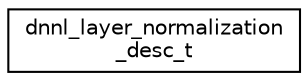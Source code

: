digraph "Graphical Class Hierarchy"
{
 // LATEX_PDF_SIZE
  edge [fontname="Helvetica",fontsize="10",labelfontname="Helvetica",labelfontsize="10"];
  node [fontname="Helvetica",fontsize="10",shape=record];
  rankdir="LR";
  Node0 [label="dnnl_layer_normalization\l_desc_t",height=0.2,width=0.4,color="black", fillcolor="white", style="filled",URL="$structdnnl__layer__normalization__desc__t.html",tooltip="A descriptor of a Layer Normalization operation."];
}
